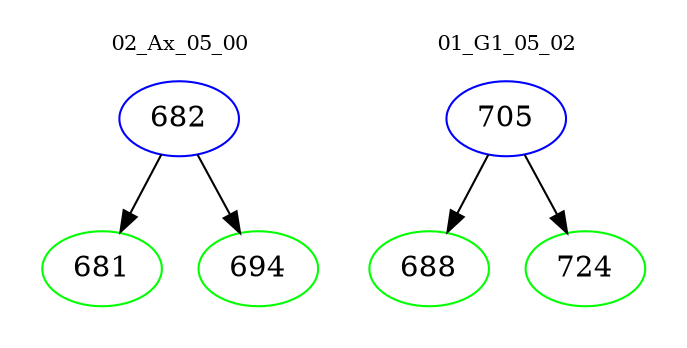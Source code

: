 digraph{
subgraph cluster_0 {
color = white
label = "02_Ax_05_00";
fontsize=10;
T0_682 [label="682", color="blue"]
T0_682 -> T0_681 [color="black"]
T0_681 [label="681", color="green"]
T0_682 -> T0_694 [color="black"]
T0_694 [label="694", color="green"]
}
subgraph cluster_1 {
color = white
label = "01_G1_05_02";
fontsize=10;
T1_705 [label="705", color="blue"]
T1_705 -> T1_688 [color="black"]
T1_688 [label="688", color="green"]
T1_705 -> T1_724 [color="black"]
T1_724 [label="724", color="green"]
}
}
